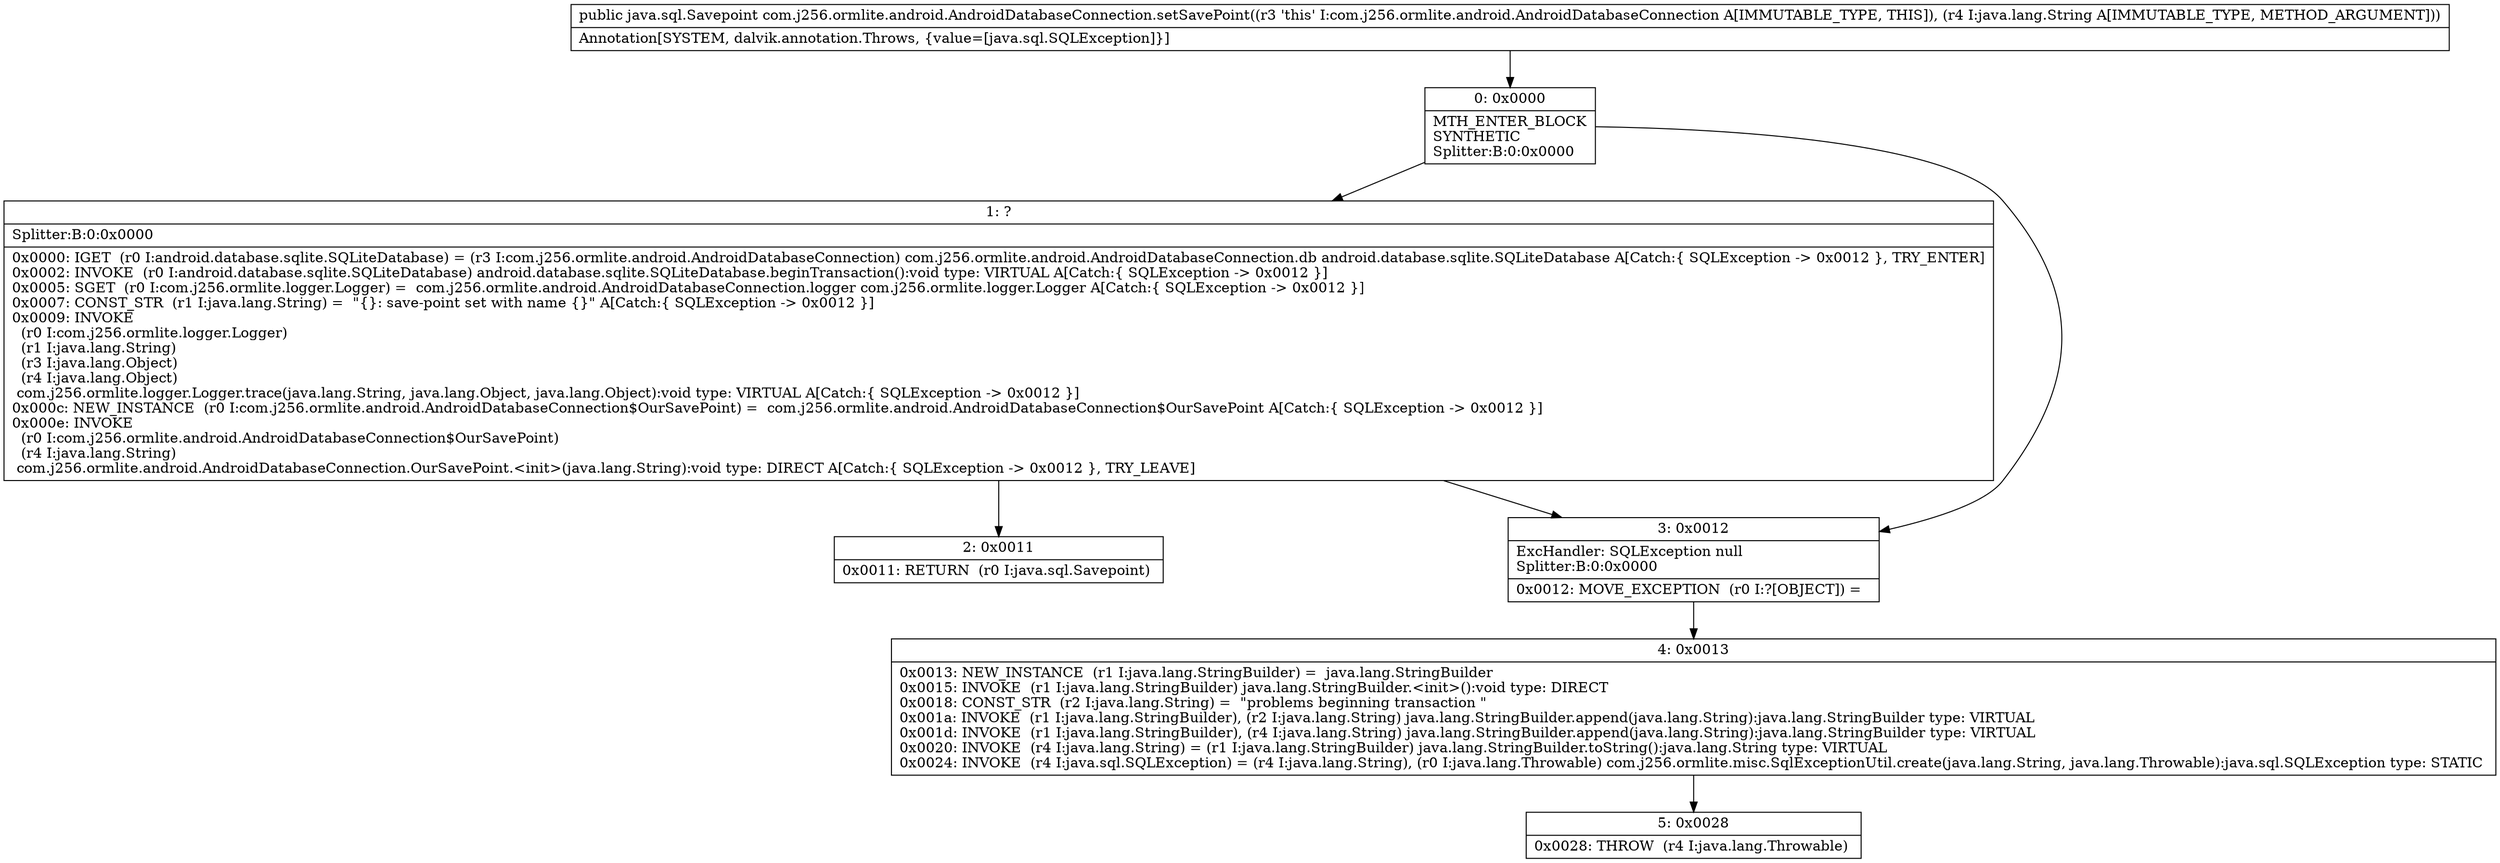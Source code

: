 digraph "CFG forcom.j256.ormlite.android.AndroidDatabaseConnection.setSavePoint(Ljava\/lang\/String;)Ljava\/sql\/Savepoint;" {
Node_0 [shape=record,label="{0\:\ 0x0000|MTH_ENTER_BLOCK\lSYNTHETIC\lSplitter:B:0:0x0000\l}"];
Node_1 [shape=record,label="{1\:\ ?|Splitter:B:0:0x0000\l|0x0000: IGET  (r0 I:android.database.sqlite.SQLiteDatabase) = (r3 I:com.j256.ormlite.android.AndroidDatabaseConnection) com.j256.ormlite.android.AndroidDatabaseConnection.db android.database.sqlite.SQLiteDatabase A[Catch:\{ SQLException \-\> 0x0012 \}, TRY_ENTER]\l0x0002: INVOKE  (r0 I:android.database.sqlite.SQLiteDatabase) android.database.sqlite.SQLiteDatabase.beginTransaction():void type: VIRTUAL A[Catch:\{ SQLException \-\> 0x0012 \}]\l0x0005: SGET  (r0 I:com.j256.ormlite.logger.Logger) =  com.j256.ormlite.android.AndroidDatabaseConnection.logger com.j256.ormlite.logger.Logger A[Catch:\{ SQLException \-\> 0x0012 \}]\l0x0007: CONST_STR  (r1 I:java.lang.String) =  \"\{\}: save\-point set with name \{\}\" A[Catch:\{ SQLException \-\> 0x0012 \}]\l0x0009: INVOKE  \l  (r0 I:com.j256.ormlite.logger.Logger)\l  (r1 I:java.lang.String)\l  (r3 I:java.lang.Object)\l  (r4 I:java.lang.Object)\l com.j256.ormlite.logger.Logger.trace(java.lang.String, java.lang.Object, java.lang.Object):void type: VIRTUAL A[Catch:\{ SQLException \-\> 0x0012 \}]\l0x000c: NEW_INSTANCE  (r0 I:com.j256.ormlite.android.AndroidDatabaseConnection$OurSavePoint) =  com.j256.ormlite.android.AndroidDatabaseConnection$OurSavePoint A[Catch:\{ SQLException \-\> 0x0012 \}]\l0x000e: INVOKE  \l  (r0 I:com.j256.ormlite.android.AndroidDatabaseConnection$OurSavePoint)\l  (r4 I:java.lang.String)\l com.j256.ormlite.android.AndroidDatabaseConnection.OurSavePoint.\<init\>(java.lang.String):void type: DIRECT A[Catch:\{ SQLException \-\> 0x0012 \}, TRY_LEAVE]\l}"];
Node_2 [shape=record,label="{2\:\ 0x0011|0x0011: RETURN  (r0 I:java.sql.Savepoint) \l}"];
Node_3 [shape=record,label="{3\:\ 0x0012|ExcHandler: SQLException null\lSplitter:B:0:0x0000\l|0x0012: MOVE_EXCEPTION  (r0 I:?[OBJECT]) =  \l}"];
Node_4 [shape=record,label="{4\:\ 0x0013|0x0013: NEW_INSTANCE  (r1 I:java.lang.StringBuilder) =  java.lang.StringBuilder \l0x0015: INVOKE  (r1 I:java.lang.StringBuilder) java.lang.StringBuilder.\<init\>():void type: DIRECT \l0x0018: CONST_STR  (r2 I:java.lang.String) =  \"problems beginning transaction \" \l0x001a: INVOKE  (r1 I:java.lang.StringBuilder), (r2 I:java.lang.String) java.lang.StringBuilder.append(java.lang.String):java.lang.StringBuilder type: VIRTUAL \l0x001d: INVOKE  (r1 I:java.lang.StringBuilder), (r4 I:java.lang.String) java.lang.StringBuilder.append(java.lang.String):java.lang.StringBuilder type: VIRTUAL \l0x0020: INVOKE  (r4 I:java.lang.String) = (r1 I:java.lang.StringBuilder) java.lang.StringBuilder.toString():java.lang.String type: VIRTUAL \l0x0024: INVOKE  (r4 I:java.sql.SQLException) = (r4 I:java.lang.String), (r0 I:java.lang.Throwable) com.j256.ormlite.misc.SqlExceptionUtil.create(java.lang.String, java.lang.Throwable):java.sql.SQLException type: STATIC \l}"];
Node_5 [shape=record,label="{5\:\ 0x0028|0x0028: THROW  (r4 I:java.lang.Throwable) \l}"];
MethodNode[shape=record,label="{public java.sql.Savepoint com.j256.ormlite.android.AndroidDatabaseConnection.setSavePoint((r3 'this' I:com.j256.ormlite.android.AndroidDatabaseConnection A[IMMUTABLE_TYPE, THIS]), (r4 I:java.lang.String A[IMMUTABLE_TYPE, METHOD_ARGUMENT]))  | Annotation[SYSTEM, dalvik.annotation.Throws, \{value=[java.sql.SQLException]\}]\l}"];
MethodNode -> Node_0;
Node_0 -> Node_1;
Node_0 -> Node_3;
Node_1 -> Node_2;
Node_1 -> Node_3;
Node_3 -> Node_4;
Node_4 -> Node_5;
}

